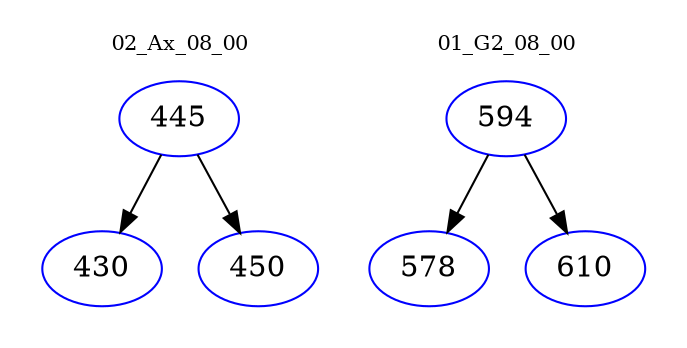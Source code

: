 digraph{
subgraph cluster_0 {
color = white
label = "02_Ax_08_00";
fontsize=10;
T0_445 [label="445", color="blue"]
T0_445 -> T0_430 [color="black"]
T0_430 [label="430", color="blue"]
T0_445 -> T0_450 [color="black"]
T0_450 [label="450", color="blue"]
}
subgraph cluster_1 {
color = white
label = "01_G2_08_00";
fontsize=10;
T1_594 [label="594", color="blue"]
T1_594 -> T1_578 [color="black"]
T1_578 [label="578", color="blue"]
T1_594 -> T1_610 [color="black"]
T1_610 [label="610", color="blue"]
}
}
